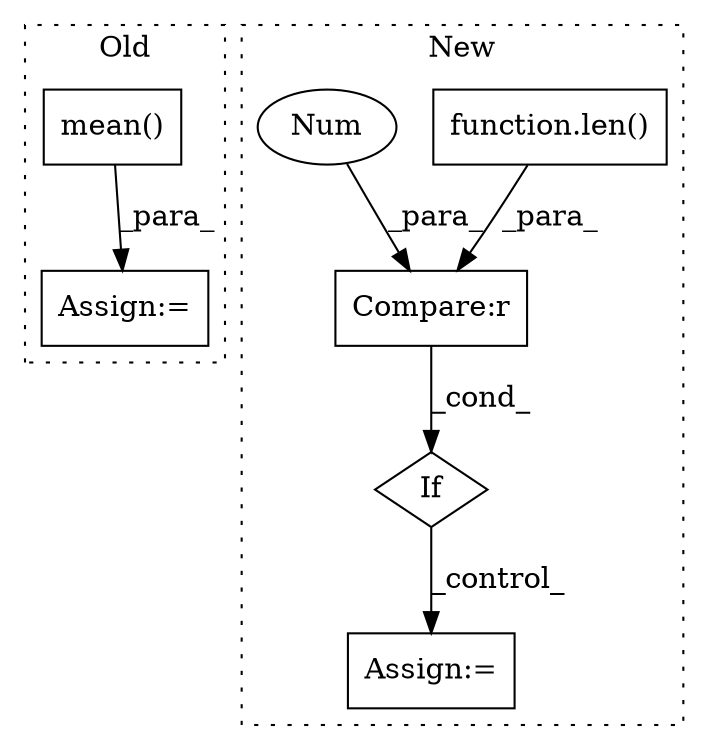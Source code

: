 digraph G {
subgraph cluster0 {
1 [label="mean()" a="75" s="506" l="57" shape="box"];
3 [label="Assign:=" a="68" s="503" l="3" shape="box"];
label = "Old";
style="dotted";
}
subgraph cluster1 {
2 [label="function.len()" a="75" s="455,461" l="4,1" shape="box"];
4 [label="Compare:r" a="40" s="455" l="12" shape="box"];
5 [label="Num" a="76" s="466" l="1" shape="ellipse"];
6 [label="If" a="96" s="452" l="3" shape="diamond"];
7 [label="Assign:=" a="68" s="616" l="3" shape="box"];
label = "New";
style="dotted";
}
1 -> 3 [label="_para_"];
2 -> 4 [label="_para_"];
4 -> 6 [label="_cond_"];
5 -> 4 [label="_para_"];
6 -> 7 [label="_control_"];
}